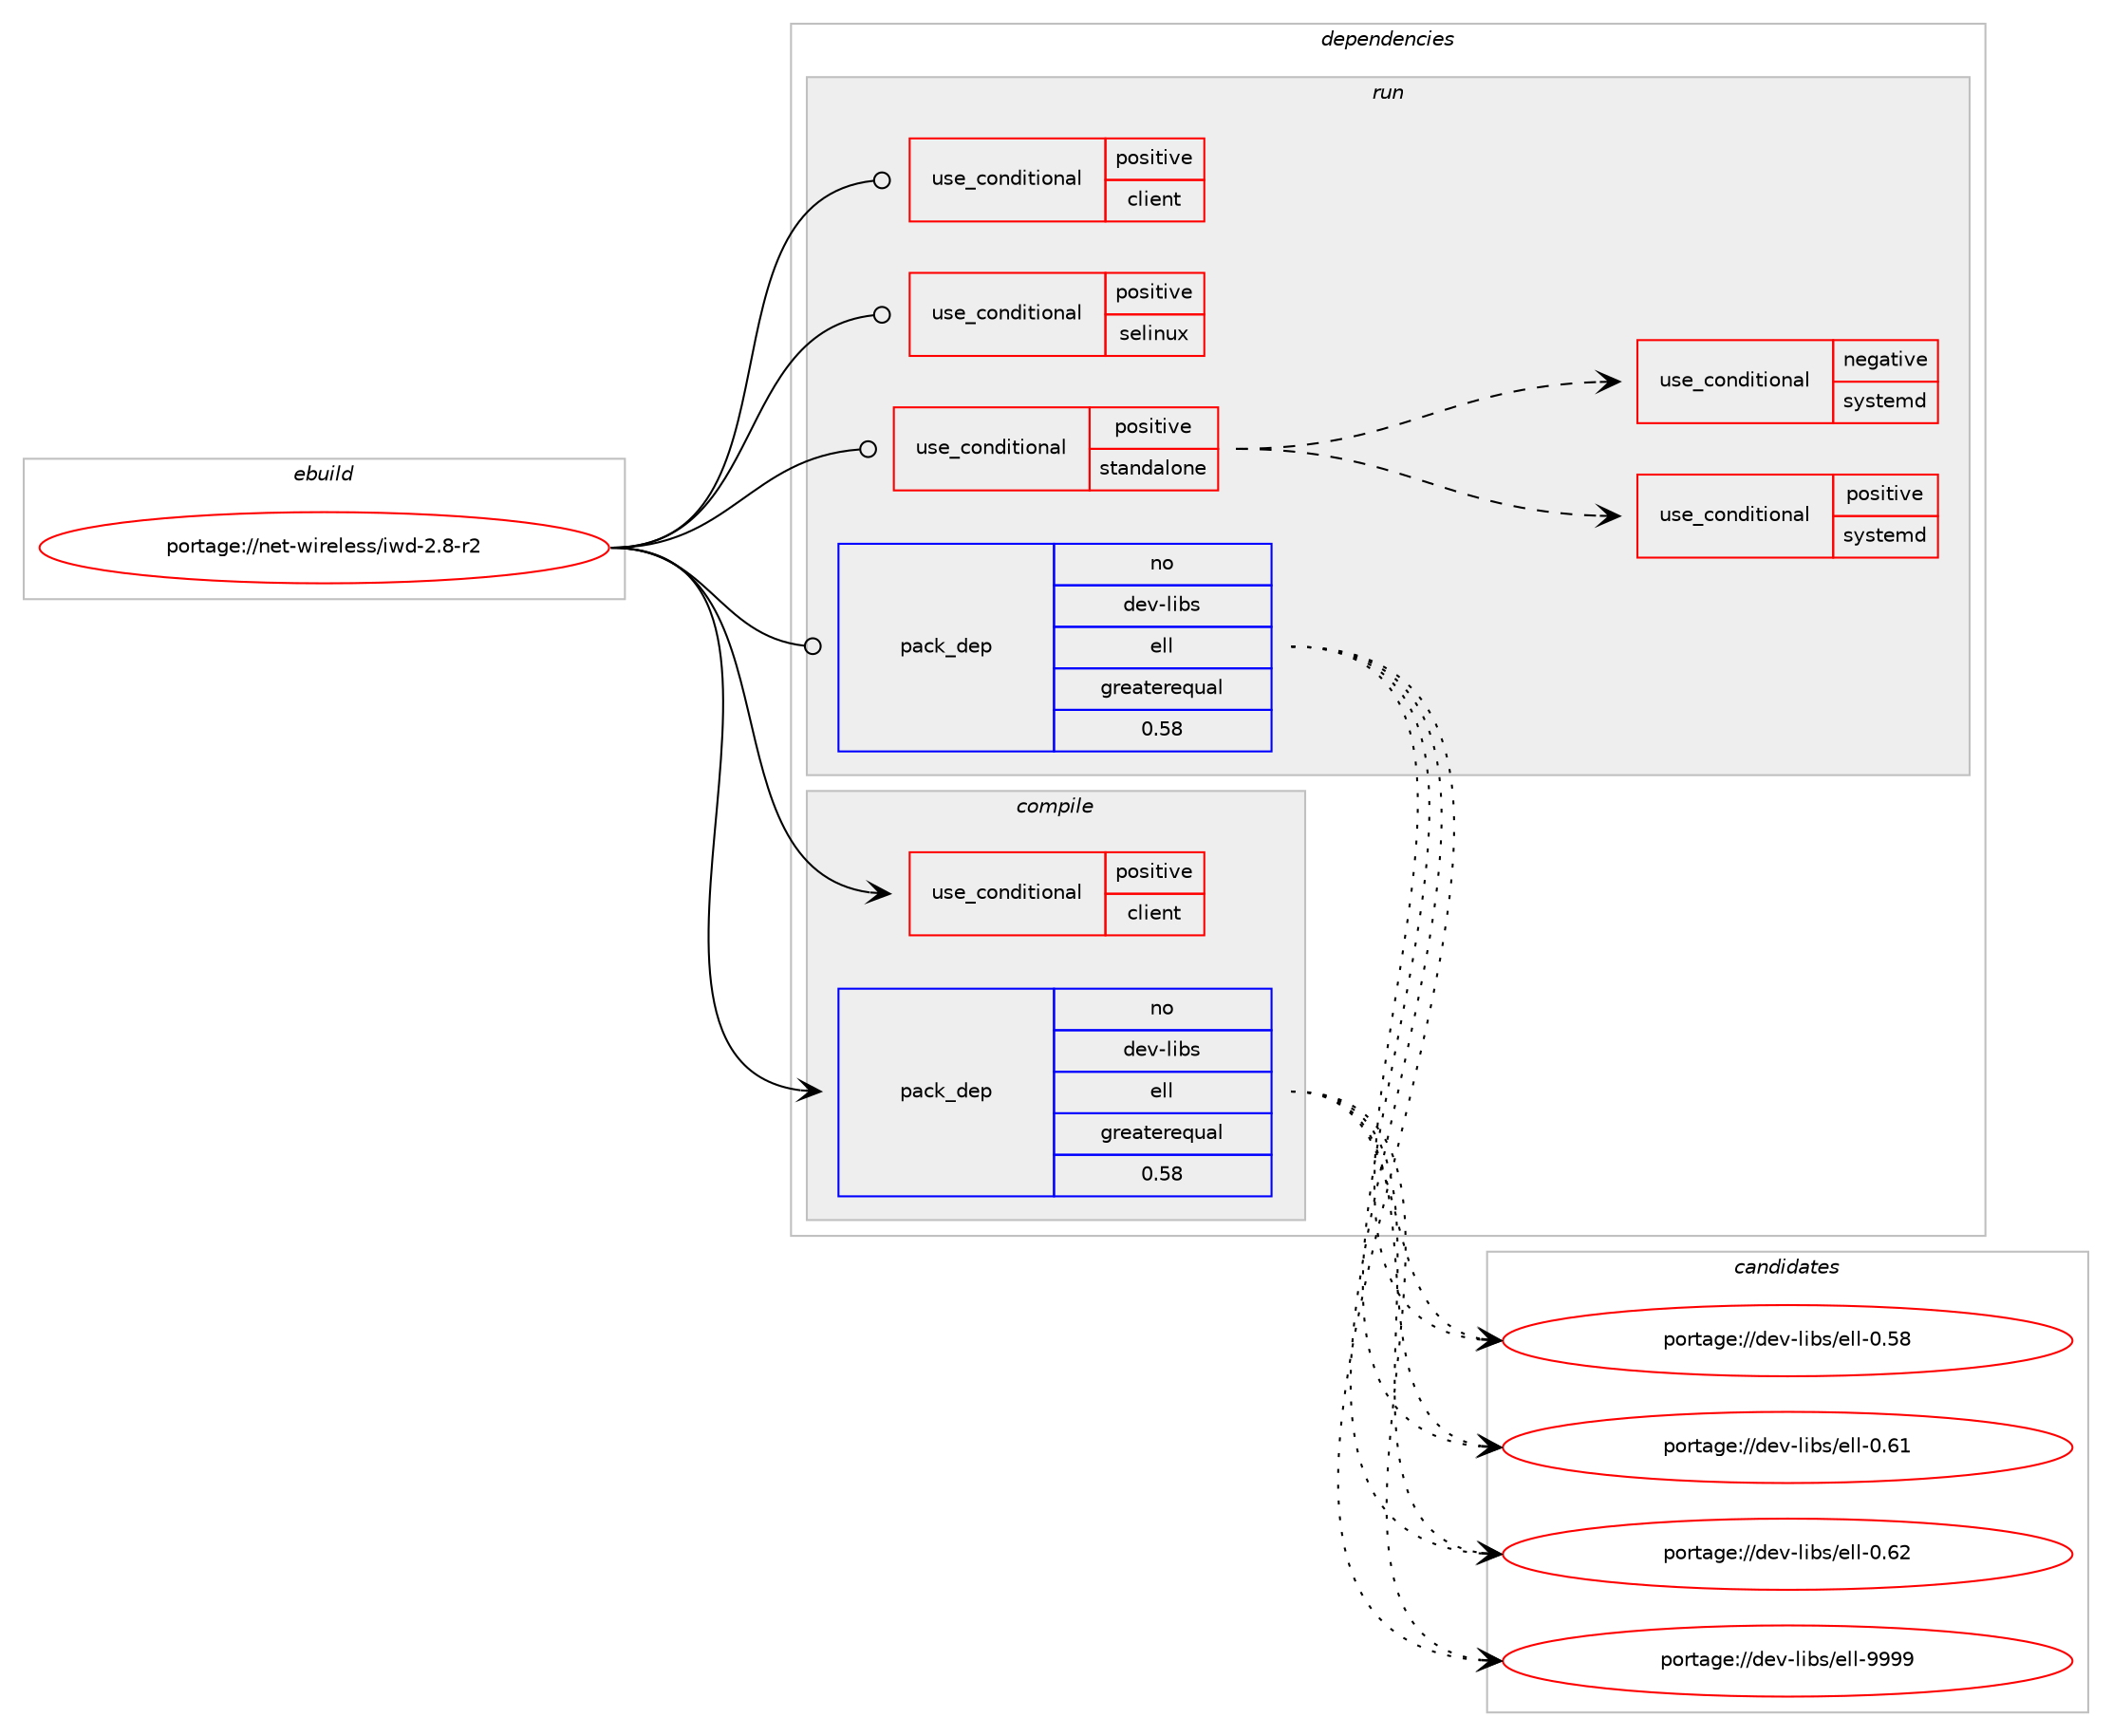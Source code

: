 digraph prolog {

# *************
# Graph options
# *************

newrank=true;
concentrate=true;
compound=true;
graph [rankdir=LR,fontname=Helvetica,fontsize=10,ranksep=1.5];#, ranksep=2.5, nodesep=0.2];
edge  [arrowhead=vee];
node  [fontname=Helvetica,fontsize=10];

# **********
# The ebuild
# **********

subgraph cluster_leftcol {
color=gray;
rank=same;
label=<<i>ebuild</i>>;
id [label="portage://net-wireless/iwd-2.8-r2", color=red, width=4, href="../net-wireless/iwd-2.8-r2.svg"];
}

# ****************
# The dependencies
# ****************

subgraph cluster_midcol {
color=gray;
label=<<i>dependencies</i>>;
subgraph cluster_compile {
fillcolor="#eeeeee";
style=filled;
label=<<i>compile</i>>;
subgraph cond7626 {
dependency11421 [label=<<TABLE BORDER="0" CELLBORDER="1" CELLSPACING="0" CELLPADDING="4"><TR><TD ROWSPAN="3" CELLPADDING="10">use_conditional</TD></TR><TR><TD>positive</TD></TR><TR><TD>client</TD></TR></TABLE>>, shape=none, color=red];
# *** BEGIN UNKNOWN DEPENDENCY TYPE (TODO) ***
# dependency11421 -> package_dependency(portage://net-wireless/iwd-2.8-r2,install,no,sys-libs,readline,none,[,,],[slot(0),equal],[])
# *** END UNKNOWN DEPENDENCY TYPE (TODO) ***

}
id:e -> dependency11421:w [weight=20,style="solid",arrowhead="vee"];
subgraph pack3678 {
dependency11422 [label=<<TABLE BORDER="0" CELLBORDER="1" CELLSPACING="0" CELLPADDING="4" WIDTH="220"><TR><TD ROWSPAN="6" CELLPADDING="30">pack_dep</TD></TR><TR><TD WIDTH="110">no</TD></TR><TR><TD>dev-libs</TD></TR><TR><TD>ell</TD></TR><TR><TD>greaterequal</TD></TR><TR><TD>0.58</TD></TR></TABLE>>, shape=none, color=blue];
}
id:e -> dependency11422:w [weight=20,style="solid",arrowhead="vee"];
# *** BEGIN UNKNOWN DEPENDENCY TYPE (TODO) ***
# id -> package_dependency(portage://net-wireless/iwd-2.8-r2,install,no,sys-apps,dbus,none,[,,],[],[])
# *** END UNKNOWN DEPENDENCY TYPE (TODO) ***

}
subgraph cluster_compileandrun {
fillcolor="#eeeeee";
style=filled;
label=<<i>compile and run</i>>;
}
subgraph cluster_run {
fillcolor="#eeeeee";
style=filled;
label=<<i>run</i>>;
subgraph cond7627 {
dependency11423 [label=<<TABLE BORDER="0" CELLBORDER="1" CELLSPACING="0" CELLPADDING="4"><TR><TD ROWSPAN="3" CELLPADDING="10">use_conditional</TD></TR><TR><TD>positive</TD></TR><TR><TD>client</TD></TR></TABLE>>, shape=none, color=red];
# *** BEGIN UNKNOWN DEPENDENCY TYPE (TODO) ***
# dependency11423 -> package_dependency(portage://net-wireless/iwd-2.8-r2,run,no,sys-libs,readline,none,[,,],[slot(0),equal],[])
# *** END UNKNOWN DEPENDENCY TYPE (TODO) ***

}
id:e -> dependency11423:w [weight=20,style="solid",arrowhead="odot"];
subgraph cond7628 {
dependency11424 [label=<<TABLE BORDER="0" CELLBORDER="1" CELLSPACING="0" CELLPADDING="4"><TR><TD ROWSPAN="3" CELLPADDING="10">use_conditional</TD></TR><TR><TD>positive</TD></TR><TR><TD>selinux</TD></TR></TABLE>>, shape=none, color=red];
# *** BEGIN UNKNOWN DEPENDENCY TYPE (TODO) ***
# dependency11424 -> package_dependency(portage://net-wireless/iwd-2.8-r2,run,no,sec-policy,selinux-networkmanager,none,[,,],[],[])
# *** END UNKNOWN DEPENDENCY TYPE (TODO) ***

}
id:e -> dependency11424:w [weight=20,style="solid",arrowhead="odot"];
subgraph cond7629 {
dependency11425 [label=<<TABLE BORDER="0" CELLBORDER="1" CELLSPACING="0" CELLPADDING="4"><TR><TD ROWSPAN="3" CELLPADDING="10">use_conditional</TD></TR><TR><TD>positive</TD></TR><TR><TD>standalone</TD></TR></TABLE>>, shape=none, color=red];
subgraph cond7630 {
dependency11426 [label=<<TABLE BORDER="0" CELLBORDER="1" CELLSPACING="0" CELLPADDING="4"><TR><TD ROWSPAN="3" CELLPADDING="10">use_conditional</TD></TR><TR><TD>positive</TD></TR><TR><TD>systemd</TD></TR></TABLE>>, shape=none, color=red];
# *** BEGIN UNKNOWN DEPENDENCY TYPE (TODO) ***
# dependency11426 -> package_dependency(portage://net-wireless/iwd-2.8-r2,run,no,sys-apps,systemd,none,[,,],[],[])
# *** END UNKNOWN DEPENDENCY TYPE (TODO) ***

}
dependency11425:e -> dependency11426:w [weight=20,style="dashed",arrowhead="vee"];
subgraph cond7631 {
dependency11427 [label=<<TABLE BORDER="0" CELLBORDER="1" CELLSPACING="0" CELLPADDING="4"><TR><TD ROWSPAN="3" CELLPADDING="10">use_conditional</TD></TR><TR><TD>negative</TD></TR><TR><TD>systemd</TD></TR></TABLE>>, shape=none, color=red];
# *** BEGIN UNKNOWN DEPENDENCY TYPE (TODO) ***
# dependency11427 -> package_dependency(portage://net-wireless/iwd-2.8-r2,run,no,virtual,resolvconf,none,[,,],[],[])
# *** END UNKNOWN DEPENDENCY TYPE (TODO) ***

}
dependency11425:e -> dependency11427:w [weight=20,style="dashed",arrowhead="vee"];
}
id:e -> dependency11425:w [weight=20,style="solid",arrowhead="odot"];
# *** BEGIN UNKNOWN DEPENDENCY TYPE (TODO) ***
# id -> package_dependency(portage://net-wireless/iwd-2.8-r2,run,no,acct-group,netdev,none,[,,],[],[])
# *** END UNKNOWN DEPENDENCY TYPE (TODO) ***

subgraph pack3679 {
dependency11428 [label=<<TABLE BORDER="0" CELLBORDER="1" CELLSPACING="0" CELLPADDING="4" WIDTH="220"><TR><TD ROWSPAN="6" CELLPADDING="30">pack_dep</TD></TR><TR><TD WIDTH="110">no</TD></TR><TR><TD>dev-libs</TD></TR><TR><TD>ell</TD></TR><TR><TD>greaterequal</TD></TR><TR><TD>0.58</TD></TR></TABLE>>, shape=none, color=blue];
}
id:e -> dependency11428:w [weight=20,style="solid",arrowhead="odot"];
# *** BEGIN UNKNOWN DEPENDENCY TYPE (TODO) ***
# id -> package_dependency(portage://net-wireless/iwd-2.8-r2,run,no,net-wireless,wireless-regdb,none,[,,],[],[])
# *** END UNKNOWN DEPENDENCY TYPE (TODO) ***

# *** BEGIN UNKNOWN DEPENDENCY TYPE (TODO) ***
# id -> package_dependency(portage://net-wireless/iwd-2.8-r2,run,no,sys-apps,dbus,none,[,,],[],[])
# *** END UNKNOWN DEPENDENCY TYPE (TODO) ***

}
}

# **************
# The candidates
# **************

subgraph cluster_choices {
rank=same;
color=gray;
label=<<i>candidates</i>>;

subgraph choice3678 {
color=black;
nodesep=1;
choice1001011184510810598115471011081084548465356 [label="portage://dev-libs/ell-0.58", color=red, width=4,href="../dev-libs/ell-0.58.svg"];
choice1001011184510810598115471011081084548465449 [label="portage://dev-libs/ell-0.61", color=red, width=4,href="../dev-libs/ell-0.61.svg"];
choice1001011184510810598115471011081084548465450 [label="portage://dev-libs/ell-0.62", color=red, width=4,href="../dev-libs/ell-0.62.svg"];
choice1001011184510810598115471011081084557575757 [label="portage://dev-libs/ell-9999", color=red, width=4,href="../dev-libs/ell-9999.svg"];
dependency11422:e -> choice1001011184510810598115471011081084548465356:w [style=dotted,weight="100"];
dependency11422:e -> choice1001011184510810598115471011081084548465449:w [style=dotted,weight="100"];
dependency11422:e -> choice1001011184510810598115471011081084548465450:w [style=dotted,weight="100"];
dependency11422:e -> choice1001011184510810598115471011081084557575757:w [style=dotted,weight="100"];
}
subgraph choice3679 {
color=black;
nodesep=1;
choice1001011184510810598115471011081084548465356 [label="portage://dev-libs/ell-0.58", color=red, width=4,href="../dev-libs/ell-0.58.svg"];
choice1001011184510810598115471011081084548465449 [label="portage://dev-libs/ell-0.61", color=red, width=4,href="../dev-libs/ell-0.61.svg"];
choice1001011184510810598115471011081084548465450 [label="portage://dev-libs/ell-0.62", color=red, width=4,href="../dev-libs/ell-0.62.svg"];
choice1001011184510810598115471011081084557575757 [label="portage://dev-libs/ell-9999", color=red, width=4,href="../dev-libs/ell-9999.svg"];
dependency11428:e -> choice1001011184510810598115471011081084548465356:w [style=dotted,weight="100"];
dependency11428:e -> choice1001011184510810598115471011081084548465449:w [style=dotted,weight="100"];
dependency11428:e -> choice1001011184510810598115471011081084548465450:w [style=dotted,weight="100"];
dependency11428:e -> choice1001011184510810598115471011081084557575757:w [style=dotted,weight="100"];
}
}

}
